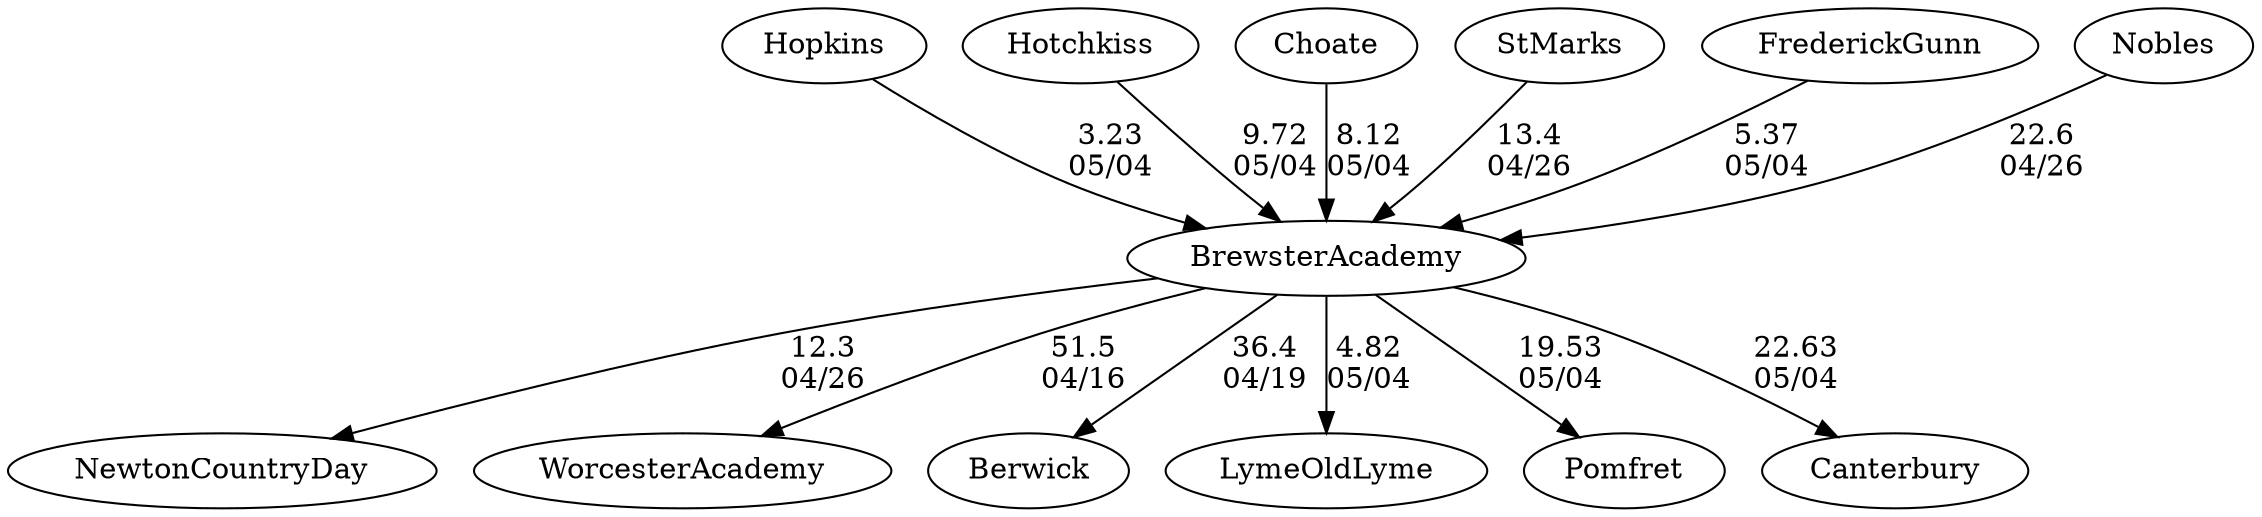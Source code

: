 digraph girls1foursBrewsterAcademy {Hopkins [URL="girls1foursBrewsterAcademyHopkins.html"];NewtonCountryDay [URL="girls1foursBrewsterAcademyNewtonCountryDay.html"];Hotchkiss [URL="girls1foursBrewsterAcademyHotchkiss.html"];WorcesterAcademy [URL="girls1foursBrewsterAcademyWorcesterAcademy.html"];Choate [URL="girls1foursBrewsterAcademyChoate.html"];StMarks [URL="girls1foursBrewsterAcademyStMarks.html"];Berwick [URL="girls1foursBrewsterAcademyBerwick.html"];FrederickGunn [URL="girls1foursBrewsterAcademyFrederickGunn.html"];BrewsterAcademy [URL="girls1foursBrewsterAcademyBrewsterAcademy.html"];LymeOldLyme [URL="girls1foursBrewsterAcademyLymeOldLyme.html"];Pomfret [URL="girls1foursBrewsterAcademyPomfret.html"];Nobles [URL="girls1foursBrewsterAcademyNobles.html"];Canterbury [URL="girls1foursBrewsterAcademyCanterbury.html"];Nobles -> BrewsterAcademy[label="22.6
04/26", weight="78", tooltip="NEIRA Boys & Girls Fours,St. Marks, Nobles, Brewster, Notre Dame, NCDS			
Distance: 1500m Conditions: Steady 14mph headwind all afternoon, steady chop across whole course. Comments: Great racing today despite the chop and wind. Thank you to all for making the trek to Lake Q.
None", URL="https://www.row2k.com/results/resultspage.cfm?UID=4232F2C9CF0B3800357AF3DC37D5407B&cat=5", random="random"]; 
StMarks -> BrewsterAcademy[label="13.4
04/26", weight="87", tooltip="NEIRA Boys & Girls Fours,St. Marks, Nobles, Brewster, Notre Dame, NCDS			
Distance: 1500m Conditions: Steady 14mph headwind all afternoon, steady chop across whole course. Comments: Great racing today despite the chop and wind. Thank you to all for making the trek to Lake Q.
None", URL="https://www.row2k.com/results/resultspage.cfm?UID=4232F2C9CF0B3800357AF3DC37D5407B&cat=5", random="random"]; 
BrewsterAcademy -> NewtonCountryDay[label="12.3
04/26", weight="88", tooltip="NEIRA Boys & Girls Fours,St. Marks, Nobles, Brewster, Notre Dame, NCDS			
Distance: 1500m Conditions: Steady 14mph headwind all afternoon, steady chop across whole course. Comments: Great racing today despite the chop and wind. Thank you to all for making the trek to Lake Q.
None", URL="https://www.row2k.com/results/resultspage.cfm?UID=4232F2C9CF0B3800357AF3DC37D5407B&cat=5", random="random"]; 
BrewsterAcademy -> Berwick[label="36.4
04/19", weight="64", tooltip="NEIRA Boys & Girls Fours,Dublin School, Berwick Academy, Brewster Academy			
Distance: 1400m'ish
None", URL="https://www.row2k.com/results/resultspage.cfm?UID=F633B39B972009BAAE9DBEA29158C86C&cat=5", random="random"]; 
BrewsterAcademy -> WorcesterAcademy[label="51.5
04/16", weight="49", tooltip="NEIRA Boys & Girls Fours,'Worcester Academy' and 'Brewster Academy'			
Distance: 1500m Conditions: Windy conditions. Stayed pretty much the same throughout all races. Slight crosswind coming across from the Worcester side to the Shrewsbury side of the lake. Comments: The results for the Boys Sixth Boat are for Mixed Novice 8+'s that both Worcester Academy and Brewster Academy raced.
None", URL="https://www.row2k.com/results/resultspage.cfm?UID=89B923A079203B9788590BB072E28088&cat=5", random="random"]; 
FrederickGunn -> BrewsterAcademy[label="5.37
05/04", weight="95", tooltip="Founder's Day Regatta			
", URL="", random="random"]; 
BrewsterAcademy -> Pomfret[label="19.53
05/04", weight="81", tooltip="Founder's Day Regatta			
", URL="", random="random"]; 
BrewsterAcademy -> Canterbury[label="22.63
05/04", weight="78", tooltip="Founder's Day Regatta			
", URL="", random="random"]; 
BrewsterAcademy -> LymeOldLyme[label="4.82
05/04", weight="96", tooltip="Founder's Day Regatta			
", URL="", random="random"]; 
Hotchkiss -> BrewsterAcademy[label="9.72
05/04", weight="91", tooltip="Founder's Day Regatta			
", URL="", random="random"]; 
Choate -> BrewsterAcademy[label="8.12
05/04", weight="92", tooltip="Founder's Day Regatta			
", URL="", random="random"]; 
Hopkins -> BrewsterAcademy[label="3.23
05/04", weight="97", tooltip="Founder's Day Regatta			
", URL="", random="random"]}